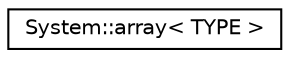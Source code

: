 digraph G
{
  edge [fontname="Helvetica",fontsize="10",labelfontname="Helvetica",labelfontsize="10"];
  node [fontname="Helvetica",fontsize="10",shape=record];
  rankdir="LR";
  Node1 [label="System::array\< TYPE \>",height=0.2,width=0.4,color="black", fillcolor="white", style="filled",URL="$class_system_1_1array.html"];
}
